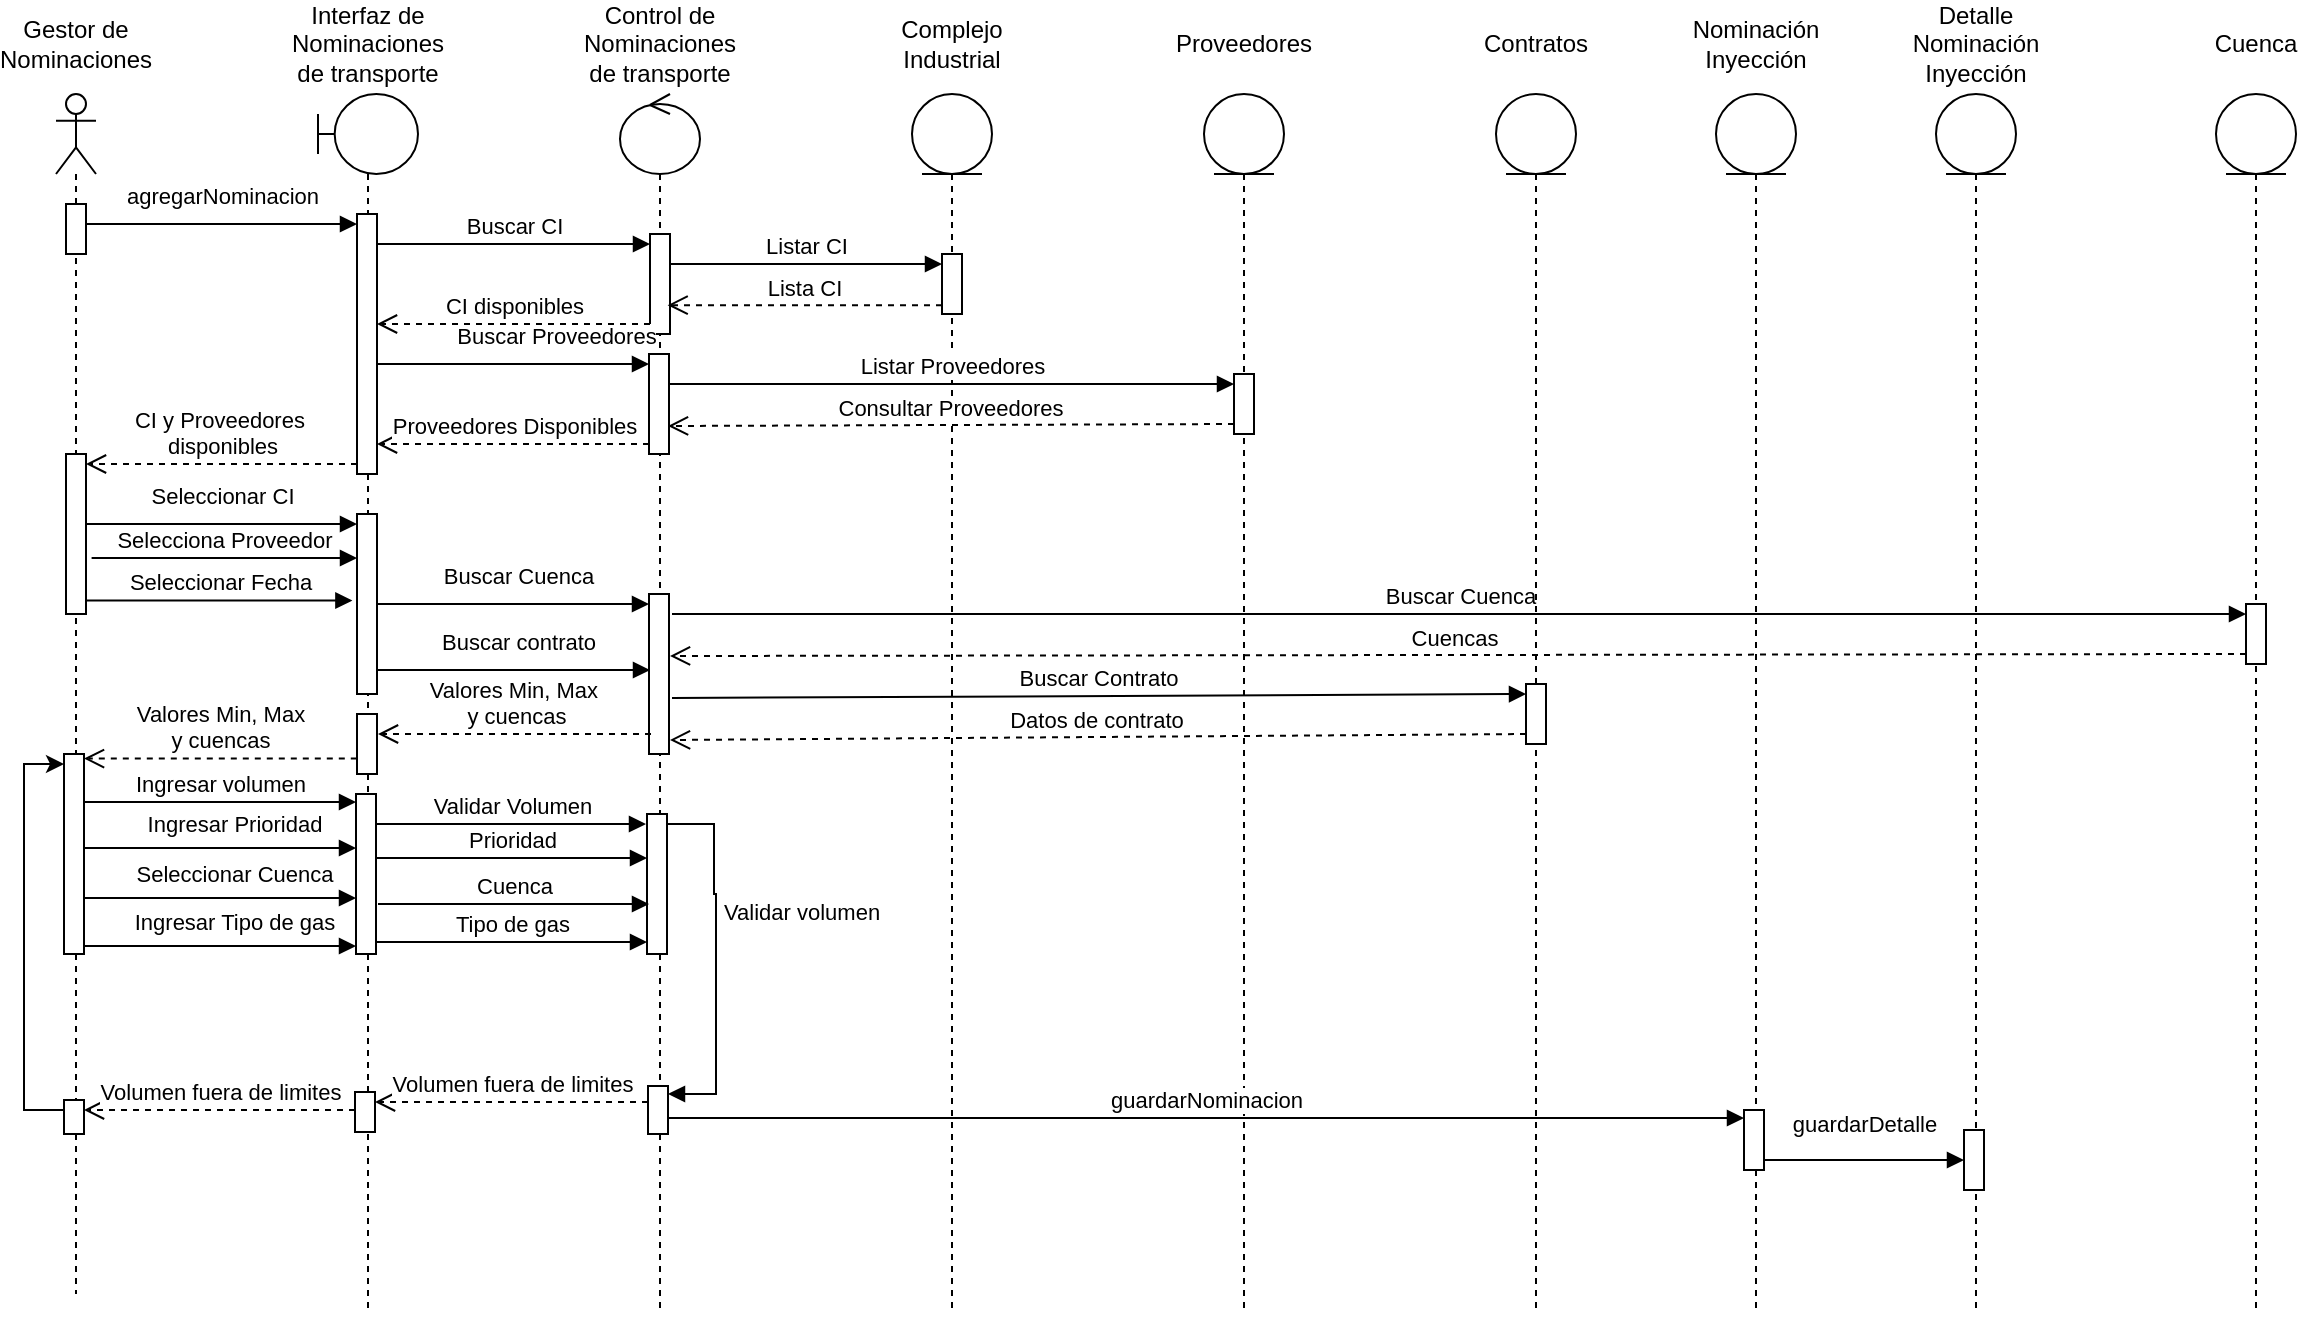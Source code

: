<mxfile version="27.0.5">
  <diagram name="Página-1" id="VyDUmXPSTmIz0sxedExh">
    <mxGraphModel dx="1426" dy="841" grid="1" gridSize="10" guides="1" tooltips="1" connect="1" arrows="1" fold="1" page="1" pageScale="1" pageWidth="827" pageHeight="1169" math="0" shadow="0">
      <root>
        <mxCell id="0" />
        <mxCell id="1" parent="0" />
        <mxCell id="lA8X-GiuO4pDTJjWJmIh-1" value="" style="shape=umlLifeline;perimeter=lifelinePerimeter;whiteSpace=wrap;html=1;container=1;dropTarget=0;collapsible=0;recursiveResize=0;outlineConnect=0;portConstraint=eastwest;newEdgeStyle={&quot;curved&quot;:0,&quot;rounded&quot;:0};participant=umlActor;" parent="1" vertex="1">
          <mxGeometry x="30" y="50" width="20" height="600" as="geometry" />
        </mxCell>
        <mxCell id="lA8X-GiuO4pDTJjWJmIh-34" value="" style="html=1;points=[[0,0,0,0,5],[0,1,0,0,-5],[1,0,0,0,5],[1,1,0,0,-5]];perimeter=orthogonalPerimeter;outlineConnect=0;targetShapes=umlLifeline;portConstraint=eastwest;newEdgeStyle={&quot;curved&quot;:0,&quot;rounded&quot;:0};" parent="lA8X-GiuO4pDTJjWJmIh-1" vertex="1">
          <mxGeometry x="5" y="55" width="10" height="25" as="geometry" />
        </mxCell>
        <mxCell id="lA8X-GiuO4pDTJjWJmIh-35" value="" style="html=1;points=[[0,0,0,0,5],[0,1,0,0,-5],[1,0,0,0,5],[1,1,0,0,-5]];perimeter=orthogonalPerimeter;outlineConnect=0;targetShapes=umlLifeline;portConstraint=eastwest;newEdgeStyle={&quot;curved&quot;:0,&quot;rounded&quot;:0};" parent="lA8X-GiuO4pDTJjWJmIh-1" vertex="1">
          <mxGeometry x="5" y="180" width="10" height="80" as="geometry" />
        </mxCell>
        <mxCell id="lA8X-GiuO4pDTJjWJmIh-53" value="" style="html=1;points=[[0,0,0,0,5],[0,1,0,0,-5],[1,0,0,0,5],[1,1,0,0,-5]];perimeter=orthogonalPerimeter;outlineConnect=0;targetShapes=umlLifeline;portConstraint=eastwest;newEdgeStyle={&quot;curved&quot;:0,&quot;rounded&quot;:0};" parent="lA8X-GiuO4pDTJjWJmIh-1" vertex="1">
          <mxGeometry x="4" y="330" width="10" height="100" as="geometry" />
        </mxCell>
        <mxCell id="lA8X-GiuO4pDTJjWJmIh-70" value="" style="html=1;points=[[0,0,0,0,5],[0,1,0,0,-5],[1,0,0,0,5],[1,1,0,0,-5]];perimeter=orthogonalPerimeter;outlineConnect=0;targetShapes=umlLifeline;portConstraint=eastwest;newEdgeStyle={&quot;curved&quot;:0,&quot;rounded&quot;:0};" parent="lA8X-GiuO4pDTJjWJmIh-1" vertex="1">
          <mxGeometry x="4" y="503" width="10" height="17" as="geometry" />
        </mxCell>
        <mxCell id="jP7fKMidv7zDvKvmq2uY-11" style="edgeStyle=orthogonalEdgeStyle;rounded=0;orthogonalLoop=1;jettySize=auto;html=1;curved=0;exitX=0;exitY=0;exitDx=0;exitDy=5;exitPerimeter=0;entryX=0;entryY=0;entryDx=0;entryDy=5;entryPerimeter=0;" parent="lA8X-GiuO4pDTJjWJmIh-1" source="lA8X-GiuO4pDTJjWJmIh-70" target="lA8X-GiuO4pDTJjWJmIh-53" edge="1">
          <mxGeometry relative="1" as="geometry" />
        </mxCell>
        <mxCell id="lA8X-GiuO4pDTJjWJmIh-2" value="" style="shape=umlLifeline;perimeter=lifelinePerimeter;whiteSpace=wrap;html=1;container=1;dropTarget=0;collapsible=0;recursiveResize=0;outlineConnect=0;portConstraint=eastwest;newEdgeStyle={&quot;curved&quot;:0,&quot;rounded&quot;:0};participant=umlBoundary;" parent="1" vertex="1">
          <mxGeometry x="161" y="50" width="50" height="610" as="geometry" />
        </mxCell>
        <mxCell id="lA8X-GiuO4pDTJjWJmIh-16" value="" style="html=1;points=[[0,0,0,0,5],[0,1,0,0,-5],[1,0,0,0,5],[1,1,0,0,-5]];perimeter=orthogonalPerimeter;outlineConnect=0;targetShapes=umlLifeline;portConstraint=eastwest;newEdgeStyle={&quot;curved&quot;:0,&quot;rounded&quot;:0};" parent="lA8X-GiuO4pDTJjWJmIh-2" vertex="1">
          <mxGeometry x="19.5" y="60" width="10" height="130" as="geometry" />
        </mxCell>
        <mxCell id="lA8X-GiuO4pDTJjWJmIh-31" value="" style="html=1;points=[[0,0,0,0,5],[0,1,0,0,-5],[1,0,0,0,5],[1,1,0,0,-5]];perimeter=orthogonalPerimeter;outlineConnect=0;targetShapes=umlLifeline;portConstraint=eastwest;newEdgeStyle={&quot;curved&quot;:0,&quot;rounded&quot;:0};" parent="lA8X-GiuO4pDTJjWJmIh-2" vertex="1">
          <mxGeometry x="19.5" y="210" width="10" height="90" as="geometry" />
        </mxCell>
        <mxCell id="lA8X-GiuO4pDTJjWJmIh-64" value="" style="html=1;points=[[0,0,0,0,5],[0,1,0,0,-5],[1,0,0,0,5],[1,1,0,0,-5]];perimeter=orthogonalPerimeter;outlineConnect=0;targetShapes=umlLifeline;portConstraint=eastwest;newEdgeStyle={&quot;curved&quot;:0,&quot;rounded&quot;:0};" parent="lA8X-GiuO4pDTJjWJmIh-2" vertex="1">
          <mxGeometry x="18.5" y="499" width="10" height="20" as="geometry" />
        </mxCell>
        <mxCell id="jP7fKMidv7zDvKvmq2uY-7" value="" style="html=1;points=[[0,0,0,0,5],[0,1,0,0,-5],[1,0,0,0,5],[1,1,0,0,-5]];perimeter=orthogonalPerimeter;outlineConnect=0;targetShapes=umlLifeline;portConstraint=eastwest;newEdgeStyle={&quot;curved&quot;:0,&quot;rounded&quot;:0};" parent="lA8X-GiuO4pDTJjWJmIh-2" vertex="1">
          <mxGeometry x="19.5" y="310" width="10" height="30" as="geometry" />
        </mxCell>
        <mxCell id="lA8X-GiuO4pDTJjWJmIh-4" value="" style="shape=umlLifeline;perimeter=lifelinePerimeter;whiteSpace=wrap;html=1;container=1;dropTarget=0;collapsible=0;recursiveResize=0;outlineConnect=0;portConstraint=eastwest;newEdgeStyle={&quot;curved&quot;:0,&quot;rounded&quot;:0};participant=umlControl;" parent="1" vertex="1">
          <mxGeometry x="312" y="50" width="40" height="610" as="geometry" />
        </mxCell>
        <mxCell id="lA8X-GiuO4pDTJjWJmIh-19" value="" style="html=1;points=[[0,0,0,0,5],[0,1,0,0,-5],[1,0,0,0,5],[1,1,0,0,-5]];perimeter=orthogonalPerimeter;outlineConnect=0;targetShapes=umlLifeline;portConstraint=eastwest;newEdgeStyle={&quot;curved&quot;:0,&quot;rounded&quot;:0};" parent="lA8X-GiuO4pDTJjWJmIh-4" vertex="1">
          <mxGeometry x="15" y="70" width="10" height="50" as="geometry" />
        </mxCell>
        <mxCell id="lA8X-GiuO4pDTJjWJmIh-25" value="" style="html=1;points=[[0,0,0,0,5],[0,1,0,0,-5],[1,0,0,0,5],[1,1,0,0,-5]];perimeter=orthogonalPerimeter;outlineConnect=0;targetShapes=umlLifeline;portConstraint=eastwest;newEdgeStyle={&quot;curved&quot;:0,&quot;rounded&quot;:0};" parent="lA8X-GiuO4pDTJjWJmIh-4" vertex="1">
          <mxGeometry x="14.5" y="130" width="10" height="50" as="geometry" />
        </mxCell>
        <mxCell id="lA8X-GiuO4pDTJjWJmIh-26" value="Buscar Proveedores" style="html=1;verticalAlign=bottom;endArrow=block;curved=0;rounded=0;entryX=0;entryY=0;entryDx=0;entryDy=5;" parent="lA8X-GiuO4pDTJjWJmIh-4" target="lA8X-GiuO4pDTJjWJmIh-25" edge="1">
          <mxGeometry x="0.316" y="5" relative="1" as="geometry">
            <mxPoint x="-121.5" y="135" as="sourcePoint" />
            <mxPoint as="offset" />
          </mxGeometry>
        </mxCell>
        <mxCell id="lA8X-GiuO4pDTJjWJmIh-27" value="Proveedores Disponibles" style="html=1;verticalAlign=bottom;endArrow=open;dashed=1;endSize=8;curved=0;rounded=0;exitX=0;exitY=1;exitDx=0;exitDy=-5;" parent="lA8X-GiuO4pDTJjWJmIh-4" source="lA8X-GiuO4pDTJjWJmIh-25" edge="1">
          <mxGeometry relative="1" as="geometry">
            <mxPoint x="-121.5" y="175" as="targetPoint" />
          </mxGeometry>
        </mxCell>
        <mxCell id="lA8X-GiuO4pDTJjWJmIh-40" value="" style="html=1;points=[[0,0,0,0,5],[0,1,0,0,-5],[1,0,0,0,5],[1,1,0,0,-5]];perimeter=orthogonalPerimeter;outlineConnect=0;targetShapes=umlLifeline;portConstraint=eastwest;newEdgeStyle={&quot;curved&quot;:0,&quot;rounded&quot;:0};" parent="lA8X-GiuO4pDTJjWJmIh-4" vertex="1">
          <mxGeometry x="14.5" y="250" width="10" height="80" as="geometry" />
        </mxCell>
        <mxCell id="lA8X-GiuO4pDTJjWJmIh-57" value="" style="html=1;points=[[0,0,0,0,5],[0,1,0,0,-5],[1,0,0,0,5],[1,1,0,0,-5]];perimeter=orthogonalPerimeter;outlineConnect=0;targetShapes=umlLifeline;portConstraint=eastwest;newEdgeStyle={&quot;curved&quot;:0,&quot;rounded&quot;:0};" parent="lA8X-GiuO4pDTJjWJmIh-4" vertex="1">
          <mxGeometry x="13.5" y="360" width="10" height="70" as="geometry" />
        </mxCell>
        <mxCell id="lA8X-GiuO4pDTJjWJmIh-59" value="" style="html=1;points=[[0,0,0,0,5],[0,1,0,0,-5],[1,0,0,0,5],[1,1,0,0,-5]];perimeter=orthogonalPerimeter;outlineConnect=0;targetShapes=umlLifeline;portConstraint=eastwest;newEdgeStyle={&quot;curved&quot;:0,&quot;rounded&quot;:0};" parent="lA8X-GiuO4pDTJjWJmIh-4" vertex="1">
          <mxGeometry x="14" y="496" width="10" height="24" as="geometry" />
        </mxCell>
        <mxCell id="lA8X-GiuO4pDTJjWJmIh-60" value="Validar volumen" style="html=1;align=left;spacingLeft=2;endArrow=block;rounded=0;edgeStyle=orthogonalEdgeStyle;curved=0;rounded=0;exitX=1;exitY=0;exitDx=0;exitDy=5;exitPerimeter=0;" parent="lA8X-GiuO4pDTJjWJmIh-4" source="lA8X-GiuO4pDTJjWJmIh-57" target="lA8X-GiuO4pDTJjWJmIh-59" edge="1">
          <mxGeometry x="-0.256" relative="1" as="geometry">
            <mxPoint x="98" y="340" as="sourcePoint" />
            <Array as="points">
              <mxPoint x="47" y="365" />
              <mxPoint x="47" y="400" />
              <mxPoint x="48" y="400" />
              <mxPoint x="48" y="500" />
            </Array>
            <mxPoint x="47" y="402" as="targetPoint" />
            <mxPoint as="offset" />
          </mxGeometry>
        </mxCell>
        <mxCell id="lA8X-GiuO4pDTJjWJmIh-5" value="" style="shape=umlLifeline;perimeter=lifelinePerimeter;whiteSpace=wrap;html=1;container=1;dropTarget=0;collapsible=0;recursiveResize=0;outlineConnect=0;portConstraint=eastwest;newEdgeStyle={&quot;curved&quot;:0,&quot;rounded&quot;:0};participant=umlEntity;" parent="1" vertex="1">
          <mxGeometry x="458" y="50" width="40" height="610" as="geometry" />
        </mxCell>
        <mxCell id="lA8X-GiuO4pDTJjWJmIh-22" value="" style="html=1;points=[[0,0,0,0,5],[0,1,0,0,-5],[1,0,0,0,5],[1,1,0,0,-5]];perimeter=orthogonalPerimeter;outlineConnect=0;targetShapes=umlLifeline;portConstraint=eastwest;newEdgeStyle={&quot;curved&quot;:0,&quot;rounded&quot;:0};" parent="lA8X-GiuO4pDTJjWJmIh-5" vertex="1">
          <mxGeometry x="15" y="80" width="10" height="30" as="geometry" />
        </mxCell>
        <mxCell id="lA8X-GiuO4pDTJjWJmIh-29" value="Listar Proveedores" style="html=1;verticalAlign=bottom;endArrow=block;curved=0;rounded=0;entryX=0;entryY=0;entryDx=0;entryDy=5;" parent="lA8X-GiuO4pDTJjWJmIh-5" target="lA8X-GiuO4pDTJjWJmIh-28" edge="1">
          <mxGeometry relative="1" as="geometry">
            <mxPoint x="-121" y="145" as="sourcePoint" />
            <mxPoint as="offset" />
          </mxGeometry>
        </mxCell>
        <mxCell id="lA8X-GiuO4pDTJjWJmIh-30" value="Consultar Proveedores" style="html=1;verticalAlign=bottom;endArrow=open;dashed=1;endSize=8;curved=0;rounded=0;entryX=0.88;entryY=0.712;entryDx=0;entryDy=0;entryPerimeter=0;exitX=0;exitY=1;exitDx=0;exitDy=-5;exitPerimeter=0;" parent="lA8X-GiuO4pDTJjWJmIh-5" source="lA8X-GiuO4pDTJjWJmIh-28" edge="1">
          <mxGeometry x="0.006" relative="1" as="geometry">
            <mxPoint x="-122" y="166" as="targetPoint" />
            <mxPoint as="offset" />
            <mxPoint x="9.5" y="166" as="sourcePoint" />
          </mxGeometry>
        </mxCell>
        <mxCell id="lA8X-GiuO4pDTJjWJmIh-6" value="Gestor de Nominaciones" style="text;html=1;align=center;verticalAlign=middle;whiteSpace=wrap;rounded=0;" parent="1" vertex="1">
          <mxGeometry x="10" y="10" width="60" height="30" as="geometry" />
        </mxCell>
        <mxCell id="lA8X-GiuO4pDTJjWJmIh-7" value="Interfaz de Nominaciones de transporte" style="text;html=1;align=center;verticalAlign=middle;whiteSpace=wrap;rounded=0;" parent="1" vertex="1">
          <mxGeometry x="156" y="10" width="60" height="30" as="geometry" />
        </mxCell>
        <mxCell id="lA8X-GiuO4pDTJjWJmIh-8" value="Control de Nominaciones de transporte" style="text;html=1;align=center;verticalAlign=middle;whiteSpace=wrap;rounded=0;" parent="1" vertex="1">
          <mxGeometry x="302" y="10" width="60" height="30" as="geometry" />
        </mxCell>
        <mxCell id="lA8X-GiuO4pDTJjWJmIh-9" value="Complejo Industrial" style="text;html=1;align=center;verticalAlign=middle;whiteSpace=wrap;rounded=0;" parent="1" vertex="1">
          <mxGeometry x="448" y="10" width="60" height="30" as="geometry" />
        </mxCell>
        <mxCell id="lA8X-GiuO4pDTJjWJmIh-10" value="" style="shape=umlLifeline;perimeter=lifelinePerimeter;whiteSpace=wrap;html=1;container=1;dropTarget=0;collapsible=0;recursiveResize=0;outlineConnect=0;portConstraint=eastwest;newEdgeStyle={&quot;curved&quot;:0,&quot;rounded&quot;:0};participant=umlEntity;" parent="1" vertex="1">
          <mxGeometry x="604" y="50" width="40" height="610" as="geometry" />
        </mxCell>
        <mxCell id="lA8X-GiuO4pDTJjWJmIh-28" value="" style="html=1;points=[[0,0,0,0,5],[0,1,0,0,-5],[1,0,0,0,5],[1,1,0,0,-5]];perimeter=orthogonalPerimeter;outlineConnect=0;targetShapes=umlLifeline;portConstraint=eastwest;newEdgeStyle={&quot;curved&quot;:0,&quot;rounded&quot;:0};" parent="lA8X-GiuO4pDTJjWJmIh-10" vertex="1">
          <mxGeometry x="15" y="140" width="10" height="30" as="geometry" />
        </mxCell>
        <mxCell id="lA8X-GiuO4pDTJjWJmIh-43" value="Buscar Cuenca" style="html=1;verticalAlign=bottom;endArrow=block;curved=0;rounded=0;entryX=0;entryY=0;entryDx=0;entryDy=5;entryPerimeter=0;" parent="lA8X-GiuO4pDTJjWJmIh-10" target="jP7fKMidv7zDvKvmq2uY-2" edge="1">
          <mxGeometry relative="1" as="geometry">
            <mxPoint x="-266" y="260" as="sourcePoint" />
            <mxPoint as="offset" />
            <mxPoint x="476" y="260" as="targetPoint" />
          </mxGeometry>
        </mxCell>
        <mxCell id="lA8X-GiuO4pDTJjWJmIh-44" value="Cuencas" style="html=1;verticalAlign=bottom;endArrow=open;dashed=1;endSize=8;curved=0;rounded=0;entryX=0.88;entryY=0.712;entryDx=0;entryDy=0;entryPerimeter=0;exitX=0;exitY=1;exitDx=0;exitDy=-5;exitPerimeter=0;" parent="lA8X-GiuO4pDTJjWJmIh-10" source="jP7fKMidv7zDvKvmq2uY-2" edge="1">
          <mxGeometry x="0.006" relative="1" as="geometry">
            <mxPoint x="-267" y="281" as="targetPoint" />
            <mxPoint as="offset" />
            <mxPoint x="10.5" y="281" as="sourcePoint" />
          </mxGeometry>
        </mxCell>
        <mxCell id="lA8X-GiuO4pDTJjWJmIh-11" value="Proveedores" style="text;html=1;align=center;verticalAlign=middle;whiteSpace=wrap;rounded=0;" parent="1" vertex="1">
          <mxGeometry x="594" y="10" width="60" height="30" as="geometry" />
        </mxCell>
        <mxCell id="lA8X-GiuO4pDTJjWJmIh-12" value="" style="shape=umlLifeline;perimeter=lifelinePerimeter;whiteSpace=wrap;html=1;container=1;dropTarget=0;collapsible=0;recursiveResize=0;outlineConnect=0;portConstraint=eastwest;newEdgeStyle={&quot;curved&quot;:0,&quot;rounded&quot;:0};participant=umlEntity;" parent="1" vertex="1">
          <mxGeometry x="750" y="50" width="40" height="610" as="geometry" />
        </mxCell>
        <mxCell id="lA8X-GiuO4pDTJjWJmIh-45" value="" style="html=1;points=[[0,0,0,0,5],[0,1,0,0,-5],[1,0,0,0,5],[1,1,0,0,-5]];perimeter=orthogonalPerimeter;outlineConnect=0;targetShapes=umlLifeline;portConstraint=eastwest;newEdgeStyle={&quot;curved&quot;:0,&quot;rounded&quot;:0};" parent="lA8X-GiuO4pDTJjWJmIh-12" vertex="1">
          <mxGeometry x="15" y="295" width="10" height="30" as="geometry" />
        </mxCell>
        <mxCell id="lA8X-GiuO4pDTJjWJmIh-13" value="Contratos" style="text;html=1;align=center;verticalAlign=middle;whiteSpace=wrap;rounded=0;" parent="1" vertex="1">
          <mxGeometry x="740" y="10" width="60" height="30" as="geometry" />
        </mxCell>
        <mxCell id="lA8X-GiuO4pDTJjWJmIh-17" value="agregarNominacion" style="html=1;verticalAlign=bottom;endArrow=block;curved=0;rounded=0;entryX=0;entryY=0;entryDx=0;entryDy=5;" parent="1" source="lA8X-GiuO4pDTJjWJmIh-34" target="lA8X-GiuO4pDTJjWJmIh-16" edge="1">
          <mxGeometry x="0.004" y="5" relative="1" as="geometry">
            <mxPoint x="60" y="115" as="sourcePoint" />
            <mxPoint as="offset" />
          </mxGeometry>
        </mxCell>
        <mxCell id="lA8X-GiuO4pDTJjWJmIh-18" value="CI y Proveedores&amp;nbsp;&lt;div&gt;disponibles&lt;/div&gt;" style="html=1;verticalAlign=bottom;endArrow=open;dashed=1;endSize=8;curved=0;rounded=0;exitX=0;exitY=1;exitDx=0;exitDy=-5;entryX=1;entryY=0;entryDx=0;entryDy=5;entryPerimeter=0;" parent="1" source="lA8X-GiuO4pDTJjWJmIh-16" target="lA8X-GiuO4pDTJjWJmIh-35" edge="1">
          <mxGeometry relative="1" as="geometry">
            <mxPoint x="70" y="235" as="targetPoint" />
          </mxGeometry>
        </mxCell>
        <mxCell id="lA8X-GiuO4pDTJjWJmIh-20" value="Buscar CI" style="html=1;verticalAlign=bottom;endArrow=block;curved=0;rounded=0;entryX=0;entryY=0;entryDx=0;entryDy=5;" parent="1" source="lA8X-GiuO4pDTJjWJmIh-16" target="lA8X-GiuO4pDTJjWJmIh-19" edge="1">
          <mxGeometry relative="1" as="geometry">
            <mxPoint x="257" y="125" as="sourcePoint" />
          </mxGeometry>
        </mxCell>
        <mxCell id="lA8X-GiuO4pDTJjWJmIh-21" value="CI disponibles" style="html=1;verticalAlign=bottom;endArrow=open;dashed=1;endSize=8;curved=0;rounded=0;exitX=0;exitY=1;exitDx=0;exitDy=-5;" parent="1" source="lA8X-GiuO4pDTJjWJmIh-19" target="lA8X-GiuO4pDTJjWJmIh-16" edge="1">
          <mxGeometry relative="1" as="geometry">
            <mxPoint x="257" y="195" as="targetPoint" />
          </mxGeometry>
        </mxCell>
        <mxCell id="lA8X-GiuO4pDTJjWJmIh-23" value="Listar CI" style="html=1;verticalAlign=bottom;endArrow=block;curved=0;rounded=0;entryX=0;entryY=0;entryDx=0;entryDy=5;" parent="1" source="lA8X-GiuO4pDTJjWJmIh-19" target="lA8X-GiuO4pDTJjWJmIh-22" edge="1">
          <mxGeometry relative="1" as="geometry">
            <mxPoint x="340" y="135" as="sourcePoint" />
            <mxPoint as="offset" />
          </mxGeometry>
        </mxCell>
        <mxCell id="lA8X-GiuO4pDTJjWJmIh-24" value="Lista CI" style="html=1;verticalAlign=bottom;endArrow=open;dashed=1;endSize=8;curved=0;rounded=0;entryX=0.88;entryY=0.712;entryDx=0;entryDy=0;entryPerimeter=0;" parent="1" source="lA8X-GiuO4pDTJjWJmIh-22" target="lA8X-GiuO4pDTJjWJmIh-19" edge="1">
          <mxGeometry x="0.006" relative="1" as="geometry">
            <mxPoint x="360" y="160" as="targetPoint" />
            <mxPoint as="offset" />
          </mxGeometry>
        </mxCell>
        <mxCell id="lA8X-GiuO4pDTJjWJmIh-32" value="Seleccionar CI" style="html=1;verticalAlign=bottom;endArrow=block;curved=0;rounded=0;entryX=0;entryY=0;entryDx=0;entryDy=5;" parent="1" source="lA8X-GiuO4pDTJjWJmIh-35" target="lA8X-GiuO4pDTJjWJmIh-31" edge="1">
          <mxGeometry y="5" relative="1" as="geometry">
            <mxPoint x="70" y="265" as="sourcePoint" />
            <mxPoint as="offset" />
          </mxGeometry>
        </mxCell>
        <mxCell id="lA8X-GiuO4pDTJjWJmIh-37" value="Selecciona Proveedor" style="html=1;verticalAlign=bottom;endArrow=block;curved=0;rounded=0;exitX=1.28;exitY=0.65;exitDx=0;exitDy=0;exitPerimeter=0;" parent="1" source="lA8X-GiuO4pDTJjWJmIh-35" target="lA8X-GiuO4pDTJjWJmIh-31" edge="1">
          <mxGeometry x="-0.005" width="80" relative="1" as="geometry">
            <mxPoint x="370" y="240" as="sourcePoint" />
            <mxPoint x="450" y="240" as="targetPoint" />
            <mxPoint as="offset" />
          </mxGeometry>
        </mxCell>
        <mxCell id="lA8X-GiuO4pDTJjWJmIh-38" value="Seleccionar Fecha" style="html=1;verticalAlign=bottom;endArrow=block;curved=0;rounded=0;entryX=-0.23;entryY=0.565;entryDx=0;entryDy=0;entryPerimeter=0;" parent="1" edge="1">
          <mxGeometry x="-0.005" width="80" relative="1" as="geometry">
            <mxPoint x="45" y="303.25" as="sourcePoint" />
            <mxPoint x="178.2" y="303.25" as="targetPoint" />
            <mxPoint as="offset" />
          </mxGeometry>
        </mxCell>
        <mxCell id="lA8X-GiuO4pDTJjWJmIh-41" value="Buscar Cuenca" style="html=1;verticalAlign=bottom;endArrow=block;curved=0;rounded=0;entryX=0;entryY=0;entryDx=0;entryDy=5;" parent="1" source="lA8X-GiuO4pDTJjWJmIh-31" target="lA8X-GiuO4pDTJjWJmIh-40" edge="1">
          <mxGeometry x="0.029" y="5" relative="1" as="geometry">
            <mxPoint x="629" y="305" as="sourcePoint" />
            <mxPoint as="offset" />
          </mxGeometry>
        </mxCell>
        <mxCell id="lA8X-GiuO4pDTJjWJmIh-46" value="" style="shape=umlLifeline;perimeter=lifelinePerimeter;whiteSpace=wrap;html=1;container=1;dropTarget=0;collapsible=0;recursiveResize=0;outlineConnect=0;portConstraint=eastwest;newEdgeStyle={&quot;curved&quot;:0,&quot;rounded&quot;:0};participant=umlEntity;" parent="1" vertex="1">
          <mxGeometry x="970" y="50" width="40" height="610" as="geometry" />
        </mxCell>
        <mxCell id="lA8X-GiuO4pDTJjWJmIh-71" value="" style="html=1;points=[[0,0,0,0,5],[0,1,0,0,-5],[1,0,0,0,5],[1,1,0,0,-5]];perimeter=orthogonalPerimeter;outlineConnect=0;targetShapes=umlLifeline;portConstraint=eastwest;newEdgeStyle={&quot;curved&quot;:0,&quot;rounded&quot;:0};" parent="lA8X-GiuO4pDTJjWJmIh-46" vertex="1">
          <mxGeometry x="14" y="518" width="10" height="30" as="geometry" />
        </mxCell>
        <mxCell id="lA8X-GiuO4pDTJjWJmIh-47" value="" style="shape=umlLifeline;perimeter=lifelinePerimeter;whiteSpace=wrap;html=1;container=1;dropTarget=0;collapsible=0;recursiveResize=0;outlineConnect=0;portConstraint=eastwest;newEdgeStyle={&quot;curved&quot;:0,&quot;rounded&quot;:0};participant=umlEntity;" parent="1" vertex="1">
          <mxGeometry x="860" y="50" width="40" height="610" as="geometry" />
        </mxCell>
        <mxCell id="lA8X-GiuO4pDTJjWJmIh-62" value="" style="html=1;points=[[0,0,0,0,5],[0,1,0,0,-5],[1,0,0,0,5],[1,1,0,0,-5]];perimeter=orthogonalPerimeter;outlineConnect=0;targetShapes=umlLifeline;portConstraint=eastwest;newEdgeStyle={&quot;curved&quot;:0,&quot;rounded&quot;:0};" parent="lA8X-GiuO4pDTJjWJmIh-47" vertex="1">
          <mxGeometry x="14" y="508" width="10" height="30" as="geometry" />
        </mxCell>
        <mxCell id="lA8X-GiuO4pDTJjWJmIh-48" value="Nominación&lt;div&gt;Inyección&lt;/div&gt;" style="text;html=1;align=center;verticalAlign=middle;whiteSpace=wrap;rounded=0;" parent="1" vertex="1">
          <mxGeometry x="850" y="10" width="60" height="30" as="geometry" />
        </mxCell>
        <mxCell id="lA8X-GiuO4pDTJjWJmIh-49" value="Detalle Nominación Inyección" style="text;html=1;align=center;verticalAlign=middle;whiteSpace=wrap;rounded=0;" parent="1" vertex="1">
          <mxGeometry x="960" y="10" width="60" height="30" as="geometry" />
        </mxCell>
        <mxCell id="lA8X-GiuO4pDTJjWJmIh-52" value="Valores Min,&lt;span style=&quot;background-color: light-dark(#ffffff, var(--ge-dark-color, #121212)); color: light-dark(rgb(0, 0, 0), rgb(255, 255, 255));&quot;&gt;&amp;nbsp;Max&lt;/span&gt;&lt;div&gt;&lt;span style=&quot;background-color: light-dark(#ffffff, var(--ge-dark-color, #121212)); color: light-dark(rgb(0, 0, 0), rgb(255, 255, 255));&quot;&gt;y cuencas&lt;/span&gt;&lt;/div&gt;" style="html=1;verticalAlign=bottom;endArrow=open;dashed=1;endSize=8;curved=0;rounded=0;exitX=0.09;exitY=0.613;exitDx=0;exitDy=0;exitPerimeter=0;" parent="1" target="lA8X-GiuO4pDTJjWJmIh-53" edge="1">
          <mxGeometry x="-0.003" relative="1" as="geometry">
            <mxPoint x="69" y="388" as="targetPoint" />
            <mxPoint x="180.4" y="382.26" as="sourcePoint" />
            <mxPoint as="offset" />
          </mxGeometry>
        </mxCell>
        <mxCell id="lA8X-GiuO4pDTJjWJmIh-54" value="Ingresar volumen" style="html=1;verticalAlign=bottom;endArrow=block;curved=0;rounded=0;" parent="1" edge="1">
          <mxGeometry width="80" relative="1" as="geometry">
            <mxPoint x="44" y="404" as="sourcePoint" />
            <mxPoint x="180" y="404" as="targetPoint" />
          </mxGeometry>
        </mxCell>
        <mxCell id="lA8X-GiuO4pDTJjWJmIh-56" value="Validar Volumen" style="html=1;verticalAlign=bottom;endArrow=block;curved=0;rounded=0;" parent="1" edge="1">
          <mxGeometry width="80" relative="1" as="geometry">
            <mxPoint x="190" y="415" as="sourcePoint" />
            <mxPoint x="325" y="415" as="targetPoint" />
          </mxGeometry>
        </mxCell>
        <mxCell id="lA8X-GiuO4pDTJjWJmIh-55" value="" style="html=1;points=[[0,0,0,0,5],[0,1,0,0,-5],[1,0,0,0,5],[1,1,0,0,-5]];perimeter=orthogonalPerimeter;outlineConnect=0;targetShapes=umlLifeline;portConstraint=eastwest;newEdgeStyle={&quot;curved&quot;:0,&quot;rounded&quot;:0};" parent="1" vertex="1">
          <mxGeometry x="180" y="400" width="10" height="80" as="geometry" />
        </mxCell>
        <mxCell id="lA8X-GiuO4pDTJjWJmIh-61" value="guardarNominacion" style="html=1;verticalAlign=bottom;endArrow=block;curved=0;rounded=0;entryX=0;entryY=0;entryDx=0;entryDy=5;entryPerimeter=0;" parent="1" edge="1">
          <mxGeometry width="80" relative="1" as="geometry">
            <mxPoint x="336" y="562" as="sourcePoint" />
            <mxPoint x="874" y="562" as="targetPoint" />
            <mxPoint as="offset" />
          </mxGeometry>
        </mxCell>
        <mxCell id="lA8X-GiuO4pDTJjWJmIh-63" value="Volumen fuera de limites" style="html=1;verticalAlign=bottom;endArrow=open;dashed=1;endSize=8;curved=0;rounded=0;entryX=1;entryY=0;entryDx=0;entryDy=5;entryPerimeter=0;" parent="1" source="lA8X-GiuO4pDTJjWJmIh-59" target="lA8X-GiuO4pDTJjWJmIh-64" edge="1">
          <mxGeometry x="-0.004" relative="1" as="geometry">
            <mxPoint x="289" y="579" as="sourcePoint" />
            <mxPoint x="209" y="554" as="targetPoint" />
            <mxPoint as="offset" />
          </mxGeometry>
        </mxCell>
        <mxCell id="lA8X-GiuO4pDTJjWJmIh-65" value="Volumen fuera de limites" style="html=1;verticalAlign=bottom;endArrow=open;dashed=1;endSize=8;curved=0;rounded=0;entryX=1;entryY=0;entryDx=0;entryDy=5;entryPerimeter=0;" parent="1" source="lA8X-GiuO4pDTJjWJmIh-64" target="lA8X-GiuO4pDTJjWJmIh-70" edge="1">
          <mxGeometry relative="1" as="geometry">
            <mxPoint x="79" y="559" as="targetPoint" />
            <mxPoint x="186" y="499" as="sourcePoint" />
          </mxGeometry>
        </mxCell>
        <mxCell id="lA8X-GiuO4pDTJjWJmIh-77" value="Ingresar Prioridad" style="html=1;verticalAlign=bottom;endArrow=block;curved=0;rounded=0;" parent="1" edge="1">
          <mxGeometry x="0.103" y="3" width="80" relative="1" as="geometry">
            <mxPoint x="44" y="427" as="sourcePoint" />
            <mxPoint x="180" y="427" as="targetPoint" />
            <mxPoint as="offset" />
          </mxGeometry>
        </mxCell>
        <mxCell id="lA8X-GiuO4pDTJjWJmIh-78" value="Prioridad" style="html=1;verticalAlign=bottom;endArrow=block;curved=0;rounded=0;exitX=1;exitY=1;exitDx=0;exitDy=-5;exitPerimeter=0;entryX=0;entryY=1;entryDx=0;entryDy=-5;entryPerimeter=0;" parent="1" edge="1">
          <mxGeometry width="80" relative="1" as="geometry">
            <mxPoint x="190" y="432" as="sourcePoint" />
            <mxPoint x="325.5" y="432" as="targetPoint" />
          </mxGeometry>
        </mxCell>
        <mxCell id="jP7fKMidv7zDvKvmq2uY-1" value="" style="shape=umlLifeline;perimeter=lifelinePerimeter;whiteSpace=wrap;html=1;container=1;dropTarget=0;collapsible=0;recursiveResize=0;outlineConnect=0;portConstraint=eastwest;newEdgeStyle={&quot;curved&quot;:0,&quot;rounded&quot;:0};participant=umlEntity;" parent="1" vertex="1">
          <mxGeometry x="1110" y="50" width="40" height="610" as="geometry" />
        </mxCell>
        <mxCell id="jP7fKMidv7zDvKvmq2uY-2" value="" style="html=1;points=[[0,0,0,0,5],[0,1,0,0,-5],[1,0,0,0,5],[1,1,0,0,-5]];perimeter=orthogonalPerimeter;outlineConnect=0;targetShapes=umlLifeline;portConstraint=eastwest;newEdgeStyle={&quot;curved&quot;:0,&quot;rounded&quot;:0};" parent="jP7fKMidv7zDvKvmq2uY-1" vertex="1">
          <mxGeometry x="15" y="255" width="10" height="30" as="geometry" />
        </mxCell>
        <mxCell id="jP7fKMidv7zDvKvmq2uY-3" value="Cuenca" style="text;html=1;align=center;verticalAlign=middle;whiteSpace=wrap;rounded=0;" parent="1" vertex="1">
          <mxGeometry x="1100" y="10" width="60" height="30" as="geometry" />
        </mxCell>
        <mxCell id="jP7fKMidv7zDvKvmq2uY-4" value="Buscar contrato" style="html=1;verticalAlign=bottom;endArrow=block;curved=0;rounded=0;entryX=0;entryY=0;entryDx=0;entryDy=5;" parent="1" edge="1">
          <mxGeometry x="0.029" y="5" relative="1" as="geometry">
            <mxPoint x="191" y="338" as="sourcePoint" />
            <mxPoint as="offset" />
            <mxPoint x="327" y="338" as="targetPoint" />
          </mxGeometry>
        </mxCell>
        <mxCell id="jP7fKMidv7zDvKvmq2uY-5" value="Buscar Contrato" style="html=1;verticalAlign=bottom;endArrow=block;curved=0;rounded=0;entryX=0;entryY=0;entryDx=0;entryDy=5;entryPerimeter=0;" parent="1" target="lA8X-GiuO4pDTJjWJmIh-45" edge="1">
          <mxGeometry relative="1" as="geometry">
            <mxPoint x="338" y="352" as="sourcePoint" />
            <mxPoint as="offset" />
            <mxPoint x="700" y="352" as="targetPoint" />
          </mxGeometry>
        </mxCell>
        <mxCell id="jP7fKMidv7zDvKvmq2uY-6" value="Datos de contrato" style="html=1;verticalAlign=bottom;endArrow=open;dashed=1;endSize=8;curved=0;rounded=0;entryX=0.88;entryY=0.712;entryDx=0;entryDy=0;entryPerimeter=0;exitX=0;exitY=1;exitDx=0;exitDy=-5;exitPerimeter=0;" parent="1" source="lA8X-GiuO4pDTJjWJmIh-45" edge="1">
          <mxGeometry x="0.006" relative="1" as="geometry">
            <mxPoint x="337" y="373" as="targetPoint" />
            <mxPoint as="offset" />
            <mxPoint x="720" y="373" as="sourcePoint" />
          </mxGeometry>
        </mxCell>
        <mxCell id="jP7fKMidv7zDvKvmq2uY-8" value="Valores Min, Max&amp;nbsp;&lt;div&gt;y cuencas&lt;/div&gt;" style="html=1;verticalAlign=bottom;endArrow=open;dashed=1;endSize=8;curved=0;rounded=0;exitX=0;exitY=1;exitDx=0;exitDy=-5;exitPerimeter=0;" parent="1" edge="1">
          <mxGeometry x="-0.004" relative="1" as="geometry">
            <mxPoint x="191" y="370" as="targetPoint" />
            <mxPoint x="327.5" y="370" as="sourcePoint" />
            <mxPoint as="offset" />
            <Array as="points">
              <mxPoint x="261" y="370" />
            </Array>
          </mxGeometry>
        </mxCell>
        <mxCell id="jP7fKMidv7zDvKvmq2uY-9" value="Seleccionar Cuenca" style="html=1;verticalAlign=bottom;endArrow=block;curved=0;rounded=0;" parent="1" edge="1">
          <mxGeometry x="0.103" y="3" width="80" relative="1" as="geometry">
            <mxPoint x="44" y="452" as="sourcePoint" />
            <mxPoint x="180" y="452" as="targetPoint" />
            <mxPoint as="offset" />
          </mxGeometry>
        </mxCell>
        <mxCell id="jP7fKMidv7zDvKvmq2uY-10" value="Cuenca" style="html=1;verticalAlign=bottom;endArrow=block;curved=0;rounded=0;exitX=1;exitY=1;exitDx=0;exitDy=-5;exitPerimeter=0;entryX=0;entryY=1;entryDx=0;entryDy=-5;entryPerimeter=0;" parent="1" edge="1">
          <mxGeometry width="80" relative="1" as="geometry">
            <mxPoint x="191" y="455" as="sourcePoint" />
            <mxPoint x="326.5" y="455" as="targetPoint" />
          </mxGeometry>
        </mxCell>
        <mxCell id="jP7fKMidv7zDvKvmq2uY-12" value="Ingresar Tipo de gas" style="html=1;verticalAlign=bottom;endArrow=block;curved=0;rounded=0;" parent="1" edge="1">
          <mxGeometry x="0.103" y="3" width="80" relative="1" as="geometry">
            <mxPoint x="44" y="476" as="sourcePoint" />
            <mxPoint x="180" y="476" as="targetPoint" />
            <mxPoint as="offset" />
          </mxGeometry>
        </mxCell>
        <mxCell id="jP7fKMidv7zDvKvmq2uY-13" value="Tipo de gas" style="html=1;verticalAlign=bottom;endArrow=block;curved=0;rounded=0;exitX=1;exitY=1;exitDx=0;exitDy=-5;exitPerimeter=0;entryX=0;entryY=1;entryDx=0;entryDy=-5;entryPerimeter=0;" parent="1" edge="1">
          <mxGeometry width="80" relative="1" as="geometry">
            <mxPoint x="190" y="474" as="sourcePoint" />
            <mxPoint x="325.5" y="474" as="targetPoint" />
          </mxGeometry>
        </mxCell>
        <mxCell id="lA8X-GiuO4pDTJjWJmIh-72" value="guardarDetalle" style="html=1;verticalAlign=bottom;endArrow=block;curved=0;rounded=0;exitX=1;exitY=1;exitDx=0;exitDy=-5;exitPerimeter=0;" parent="1" edge="1" target="lA8X-GiuO4pDTJjWJmIh-71" source="lA8X-GiuO4pDTJjWJmIh-62">
          <mxGeometry y="9" width="80" relative="1" as="geometry">
            <mxPoint x="336" y="599" as="sourcePoint" />
            <mxPoint x="984" y="599" as="targetPoint" />
            <mxPoint as="offset" />
          </mxGeometry>
        </mxCell>
      </root>
    </mxGraphModel>
  </diagram>
</mxfile>
